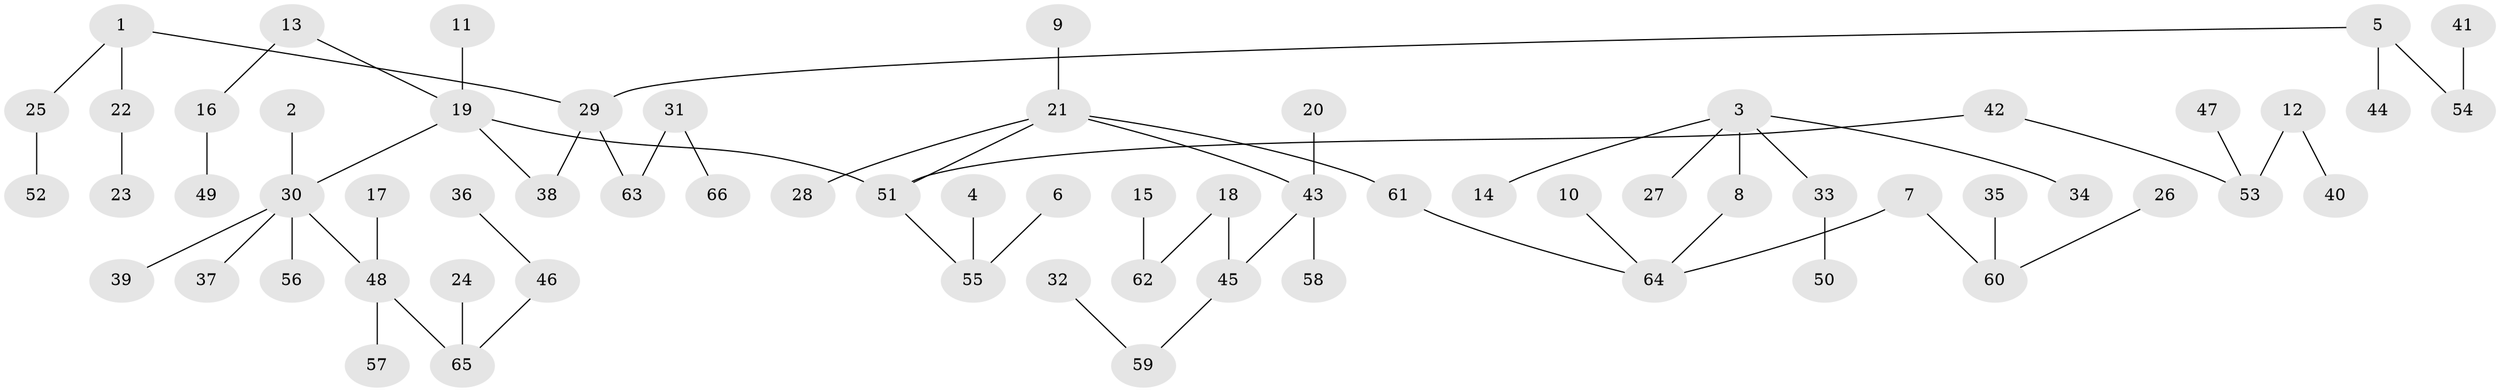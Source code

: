 // original degree distribution, {6: 0.022900763358778626, 3: 0.1297709923664122, 4: 0.05343511450381679, 5: 0.03816793893129771, 2: 0.25190839694656486, 7: 0.007633587786259542, 1: 0.4961832061068702}
// Generated by graph-tools (version 1.1) at 2025/37/03/04/25 23:37:28]
// undirected, 66 vertices, 65 edges
graph export_dot {
  node [color=gray90,style=filled];
  1;
  2;
  3;
  4;
  5;
  6;
  7;
  8;
  9;
  10;
  11;
  12;
  13;
  14;
  15;
  16;
  17;
  18;
  19;
  20;
  21;
  22;
  23;
  24;
  25;
  26;
  27;
  28;
  29;
  30;
  31;
  32;
  33;
  34;
  35;
  36;
  37;
  38;
  39;
  40;
  41;
  42;
  43;
  44;
  45;
  46;
  47;
  48;
  49;
  50;
  51;
  52;
  53;
  54;
  55;
  56;
  57;
  58;
  59;
  60;
  61;
  62;
  63;
  64;
  65;
  66;
  1 -- 22 [weight=1.0];
  1 -- 25 [weight=1.0];
  1 -- 29 [weight=1.0];
  2 -- 30 [weight=1.0];
  3 -- 8 [weight=1.0];
  3 -- 14 [weight=1.0];
  3 -- 27 [weight=1.0];
  3 -- 33 [weight=1.0];
  3 -- 34 [weight=1.0];
  4 -- 55 [weight=1.0];
  5 -- 29 [weight=1.0];
  5 -- 44 [weight=1.0];
  5 -- 54 [weight=1.0];
  6 -- 55 [weight=1.0];
  7 -- 60 [weight=1.0];
  7 -- 64 [weight=1.0];
  8 -- 64 [weight=1.0];
  9 -- 21 [weight=1.0];
  10 -- 64 [weight=1.0];
  11 -- 19 [weight=1.0];
  12 -- 40 [weight=1.0];
  12 -- 53 [weight=1.0];
  13 -- 16 [weight=1.0];
  13 -- 19 [weight=1.0];
  15 -- 62 [weight=1.0];
  16 -- 49 [weight=1.0];
  17 -- 48 [weight=1.0];
  18 -- 45 [weight=1.0];
  18 -- 62 [weight=1.0];
  19 -- 30 [weight=1.0];
  19 -- 38 [weight=1.0];
  19 -- 51 [weight=1.0];
  20 -- 43 [weight=1.0];
  21 -- 28 [weight=1.0];
  21 -- 43 [weight=1.0];
  21 -- 51 [weight=1.0];
  21 -- 61 [weight=1.0];
  22 -- 23 [weight=1.0];
  24 -- 65 [weight=1.0];
  25 -- 52 [weight=1.0];
  26 -- 60 [weight=1.0];
  29 -- 38 [weight=1.0];
  29 -- 63 [weight=1.0];
  30 -- 37 [weight=1.0];
  30 -- 39 [weight=1.0];
  30 -- 48 [weight=1.0];
  30 -- 56 [weight=1.0];
  31 -- 63 [weight=1.0];
  31 -- 66 [weight=1.0];
  32 -- 59 [weight=1.0];
  33 -- 50 [weight=1.0];
  35 -- 60 [weight=1.0];
  36 -- 46 [weight=1.0];
  41 -- 54 [weight=1.0];
  42 -- 51 [weight=1.0];
  42 -- 53 [weight=1.0];
  43 -- 45 [weight=1.0];
  43 -- 58 [weight=1.0];
  45 -- 59 [weight=1.0];
  46 -- 65 [weight=1.0];
  47 -- 53 [weight=1.0];
  48 -- 57 [weight=1.0];
  48 -- 65 [weight=1.0];
  51 -- 55 [weight=1.0];
  61 -- 64 [weight=1.0];
}
